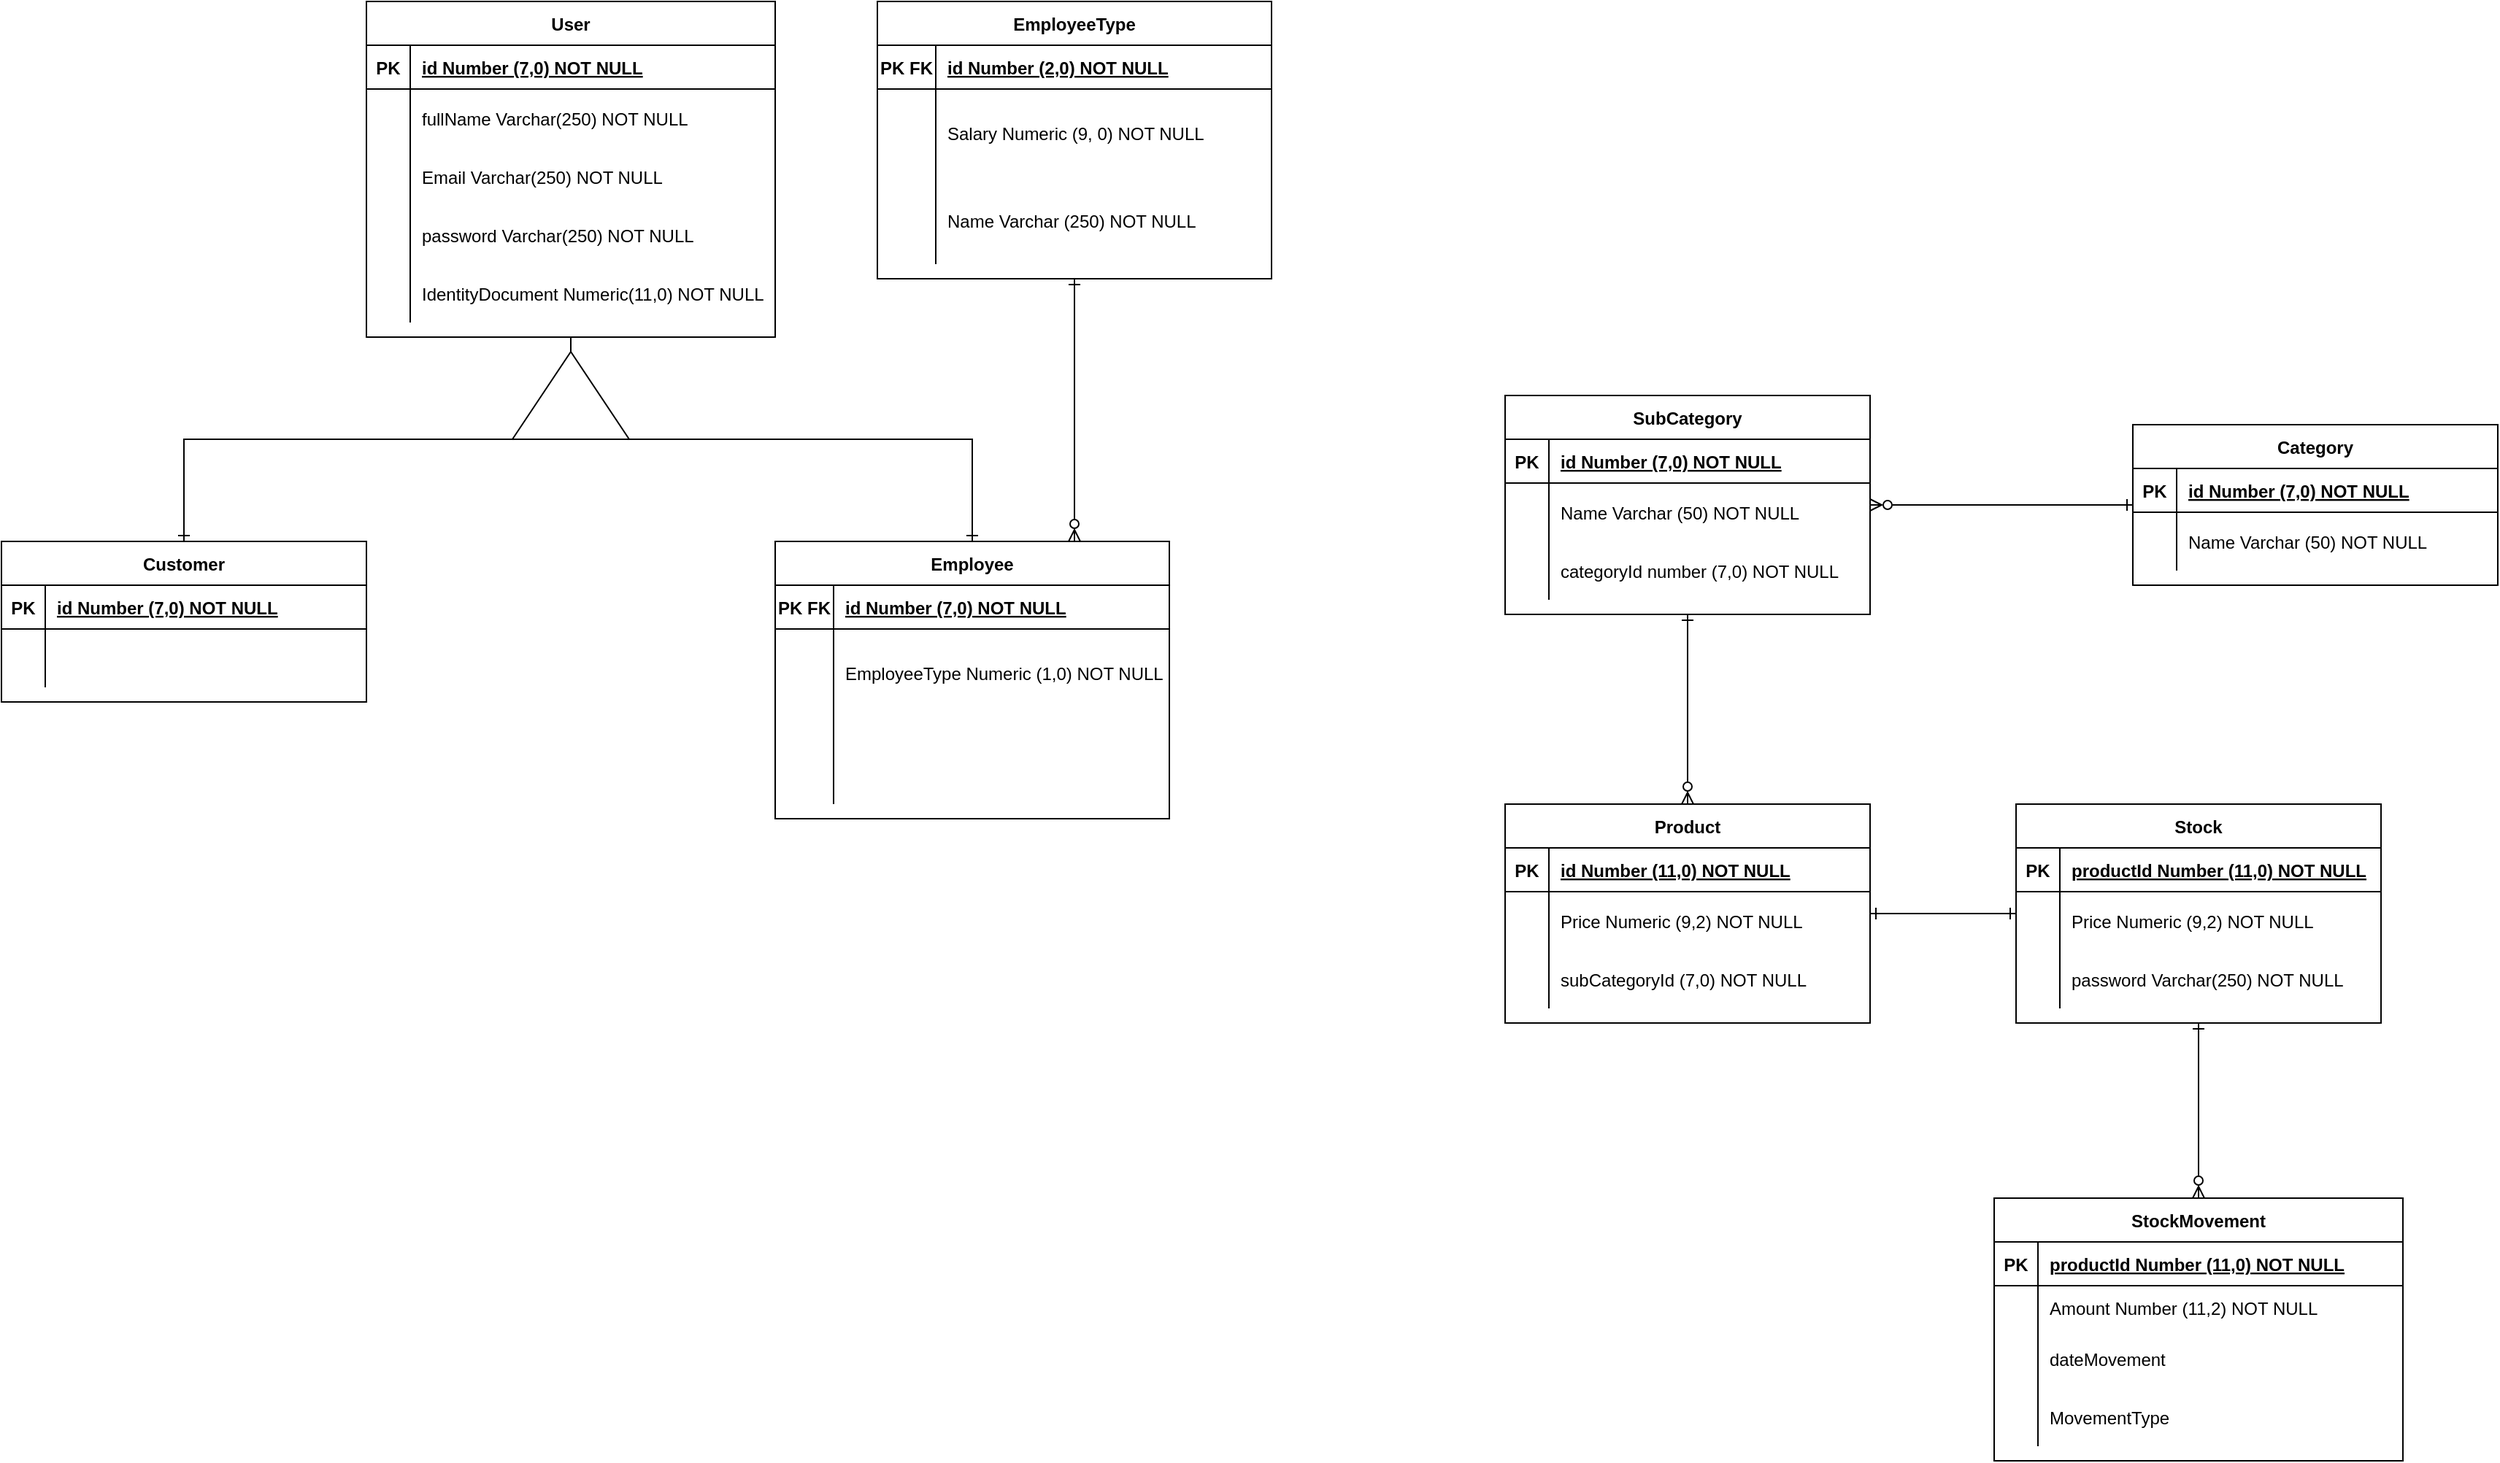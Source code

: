 <mxfile version="24.7.15">
  <diagram id="R2lEEEUBdFMjLlhIrx00" name="Page-1">
    <mxGraphModel dx="2993" dy="2274" grid="1" gridSize="10" guides="1" tooltips="1" connect="1" arrows="1" fold="1" page="1" pageScale="1" pageWidth="850" pageHeight="1100" math="0" shadow="0" extFonts="Permanent Marker^https://fonts.googleapis.com/css?family=Permanent+Marker">
      <root>
        <mxCell id="0" />
        <mxCell id="1" parent="0" />
        <mxCell id="vIV53fCaBAzKjN-cKPth-40" style="edgeStyle=orthogonalEdgeStyle;rounded=0;orthogonalLoop=1;jettySize=auto;html=1;endArrow=ERone;endFill=0;" edge="1" parent="1" source="vIV53fCaBAzKjN-cKPth-1" target="vIV53fCaBAzKjN-cKPth-27">
          <mxGeometry relative="1" as="geometry" />
        </mxCell>
        <mxCell id="vIV53fCaBAzKjN-cKPth-41" style="edgeStyle=orthogonalEdgeStyle;rounded=0;orthogonalLoop=1;jettySize=auto;html=1;entryX=0.5;entryY=0;entryDx=0;entryDy=0;endArrow=ERone;endFill=0;" edge="1" parent="1" source="vIV53fCaBAzKjN-cKPth-1" target="vIV53fCaBAzKjN-cKPth-14">
          <mxGeometry relative="1" as="geometry" />
        </mxCell>
        <mxCell id="vIV53fCaBAzKjN-cKPth-1" value="User" style="shape=table;startSize=30;container=1;collapsible=1;childLayout=tableLayout;fixedRows=1;rowLines=0;fontStyle=1;align=center;resizeLast=1;" vertex="1" parent="1">
          <mxGeometry x="110" y="-270" width="280" height="230" as="geometry" />
        </mxCell>
        <mxCell id="vIV53fCaBAzKjN-cKPth-2" value="" style="shape=partialRectangle;collapsible=0;dropTarget=0;pointerEvents=0;fillColor=none;points=[[0,0.5],[1,0.5]];portConstraint=eastwest;top=0;left=0;right=0;bottom=1;" vertex="1" parent="vIV53fCaBAzKjN-cKPth-1">
          <mxGeometry y="30" width="280" height="30" as="geometry" />
        </mxCell>
        <mxCell id="vIV53fCaBAzKjN-cKPth-3" value="PK" style="shape=partialRectangle;overflow=hidden;connectable=0;fillColor=none;top=0;left=0;bottom=0;right=0;fontStyle=1;" vertex="1" parent="vIV53fCaBAzKjN-cKPth-2">
          <mxGeometry width="30" height="30" as="geometry">
            <mxRectangle width="30" height="30" as="alternateBounds" />
          </mxGeometry>
        </mxCell>
        <mxCell id="vIV53fCaBAzKjN-cKPth-4" value="id Number (7,0) NOT NULL" style="shape=partialRectangle;overflow=hidden;connectable=0;fillColor=none;top=0;left=0;bottom=0;right=0;align=left;spacingLeft=6;fontStyle=5;" vertex="1" parent="vIV53fCaBAzKjN-cKPth-2">
          <mxGeometry x="30" width="250" height="30" as="geometry">
            <mxRectangle width="250" height="30" as="alternateBounds" />
          </mxGeometry>
        </mxCell>
        <mxCell id="vIV53fCaBAzKjN-cKPth-5" value="" style="shape=partialRectangle;collapsible=0;dropTarget=0;pointerEvents=0;fillColor=none;points=[[0,0.5],[1,0.5]];portConstraint=eastwest;top=0;left=0;right=0;bottom=0;" vertex="1" parent="vIV53fCaBAzKjN-cKPth-1">
          <mxGeometry y="60" width="280" height="40" as="geometry" />
        </mxCell>
        <mxCell id="vIV53fCaBAzKjN-cKPth-6" value="" style="shape=partialRectangle;overflow=hidden;connectable=0;fillColor=none;top=0;left=0;bottom=0;right=0;" vertex="1" parent="vIV53fCaBAzKjN-cKPth-5">
          <mxGeometry width="30" height="40" as="geometry">
            <mxRectangle width="30" height="40" as="alternateBounds" />
          </mxGeometry>
        </mxCell>
        <mxCell id="vIV53fCaBAzKjN-cKPth-7" value="fullName Varchar(250) NOT NULL" style="shape=partialRectangle;overflow=hidden;connectable=0;fillColor=none;top=0;left=0;bottom=0;right=0;align=left;spacingLeft=6;" vertex="1" parent="vIV53fCaBAzKjN-cKPth-5">
          <mxGeometry x="30" width="250" height="40" as="geometry">
            <mxRectangle width="250" height="40" as="alternateBounds" />
          </mxGeometry>
        </mxCell>
        <mxCell id="vIV53fCaBAzKjN-cKPth-8" value="" style="shape=partialRectangle;collapsible=0;dropTarget=0;pointerEvents=0;fillColor=none;points=[[0,0.5],[1,0.5]];portConstraint=eastwest;top=0;left=0;right=0;bottom=0;" vertex="1" parent="vIV53fCaBAzKjN-cKPth-1">
          <mxGeometry y="100" width="280" height="40" as="geometry" />
        </mxCell>
        <mxCell id="vIV53fCaBAzKjN-cKPth-9" value="" style="shape=partialRectangle;overflow=hidden;connectable=0;fillColor=none;top=0;left=0;bottom=0;right=0;" vertex="1" parent="vIV53fCaBAzKjN-cKPth-8">
          <mxGeometry width="30" height="40" as="geometry">
            <mxRectangle width="30" height="40" as="alternateBounds" />
          </mxGeometry>
        </mxCell>
        <mxCell id="vIV53fCaBAzKjN-cKPth-10" value="Email Varchar(250) NOT NULL" style="shape=partialRectangle;overflow=hidden;connectable=0;fillColor=none;top=0;left=0;bottom=0;right=0;align=left;spacingLeft=6;" vertex="1" parent="vIV53fCaBAzKjN-cKPth-8">
          <mxGeometry x="30" width="250" height="40" as="geometry">
            <mxRectangle width="250" height="40" as="alternateBounds" />
          </mxGeometry>
        </mxCell>
        <mxCell id="vIV53fCaBAzKjN-cKPth-11" value="" style="shape=partialRectangle;collapsible=0;dropTarget=0;pointerEvents=0;fillColor=none;points=[[0,0.5],[1,0.5]];portConstraint=eastwest;top=0;left=0;right=0;bottom=0;" vertex="1" parent="vIV53fCaBAzKjN-cKPth-1">
          <mxGeometry y="140" width="280" height="40" as="geometry" />
        </mxCell>
        <mxCell id="vIV53fCaBAzKjN-cKPth-12" value="" style="shape=partialRectangle;overflow=hidden;connectable=0;fillColor=none;top=0;left=0;bottom=0;right=0;" vertex="1" parent="vIV53fCaBAzKjN-cKPth-11">
          <mxGeometry width="30" height="40" as="geometry">
            <mxRectangle width="30" height="40" as="alternateBounds" />
          </mxGeometry>
        </mxCell>
        <mxCell id="vIV53fCaBAzKjN-cKPth-13" value="password Varchar(250) NOT NULL" style="shape=partialRectangle;overflow=hidden;connectable=0;fillColor=none;top=0;left=0;bottom=0;right=0;align=left;spacingLeft=6;" vertex="1" parent="vIV53fCaBAzKjN-cKPth-11">
          <mxGeometry x="30" width="250" height="40" as="geometry">
            <mxRectangle width="250" height="40" as="alternateBounds" />
          </mxGeometry>
        </mxCell>
        <mxCell id="vIV53fCaBAzKjN-cKPth-95" value="" style="shape=partialRectangle;collapsible=0;dropTarget=0;pointerEvents=0;fillColor=none;points=[[0,0.5],[1,0.5]];portConstraint=eastwest;top=0;left=0;right=0;bottom=0;" vertex="1" parent="vIV53fCaBAzKjN-cKPth-1">
          <mxGeometry y="180" width="280" height="40" as="geometry" />
        </mxCell>
        <mxCell id="vIV53fCaBAzKjN-cKPth-96" value="" style="shape=partialRectangle;overflow=hidden;connectable=0;fillColor=none;top=0;left=0;bottom=0;right=0;" vertex="1" parent="vIV53fCaBAzKjN-cKPth-95">
          <mxGeometry width="30" height="40" as="geometry">
            <mxRectangle width="30" height="40" as="alternateBounds" />
          </mxGeometry>
        </mxCell>
        <mxCell id="vIV53fCaBAzKjN-cKPth-97" value="IdentityDocument Numeric(11,0) NOT NULL" style="shape=partialRectangle;overflow=hidden;connectable=0;fillColor=none;top=0;left=0;bottom=0;right=0;align=left;spacingLeft=6;" vertex="1" parent="vIV53fCaBAzKjN-cKPth-95">
          <mxGeometry x="30" width="250" height="40" as="geometry">
            <mxRectangle width="250" height="40" as="alternateBounds" />
          </mxGeometry>
        </mxCell>
        <mxCell id="vIV53fCaBAzKjN-cKPth-14" value="Customer" style="shape=table;startSize=30;container=1;collapsible=1;childLayout=tableLayout;fixedRows=1;rowLines=0;fontStyle=1;align=center;resizeLast=1;" vertex="1" parent="1">
          <mxGeometry x="-140" y="100" width="250" height="110" as="geometry" />
        </mxCell>
        <mxCell id="vIV53fCaBAzKjN-cKPth-15" value="" style="shape=partialRectangle;collapsible=0;dropTarget=0;pointerEvents=0;fillColor=none;points=[[0,0.5],[1,0.5]];portConstraint=eastwest;top=0;left=0;right=0;bottom=1;" vertex="1" parent="vIV53fCaBAzKjN-cKPth-14">
          <mxGeometry y="30" width="250" height="30" as="geometry" />
        </mxCell>
        <mxCell id="vIV53fCaBAzKjN-cKPth-16" value="PK" style="shape=partialRectangle;overflow=hidden;connectable=0;fillColor=none;top=0;left=0;bottom=0;right=0;fontStyle=1;" vertex="1" parent="vIV53fCaBAzKjN-cKPth-15">
          <mxGeometry width="30" height="30" as="geometry">
            <mxRectangle width="30" height="30" as="alternateBounds" />
          </mxGeometry>
        </mxCell>
        <mxCell id="vIV53fCaBAzKjN-cKPth-17" value="id Number (7,0) NOT NULL" style="shape=partialRectangle;overflow=hidden;connectable=0;fillColor=none;top=0;left=0;bottom=0;right=0;align=left;spacingLeft=6;fontStyle=5;" vertex="1" parent="vIV53fCaBAzKjN-cKPth-15">
          <mxGeometry x="30" width="220" height="30" as="geometry">
            <mxRectangle width="220" height="30" as="alternateBounds" />
          </mxGeometry>
        </mxCell>
        <mxCell id="vIV53fCaBAzKjN-cKPth-18" value="" style="shape=partialRectangle;collapsible=0;dropTarget=0;pointerEvents=0;fillColor=none;points=[[0,0.5],[1,0.5]];portConstraint=eastwest;top=0;left=0;right=0;bottom=0;" vertex="1" parent="vIV53fCaBAzKjN-cKPth-14">
          <mxGeometry y="60" width="250" height="40" as="geometry" />
        </mxCell>
        <mxCell id="vIV53fCaBAzKjN-cKPth-19" value="" style="shape=partialRectangle;overflow=hidden;connectable=0;fillColor=none;top=0;left=0;bottom=0;right=0;" vertex="1" parent="vIV53fCaBAzKjN-cKPth-18">
          <mxGeometry width="30" height="40" as="geometry">
            <mxRectangle width="30" height="40" as="alternateBounds" />
          </mxGeometry>
        </mxCell>
        <mxCell id="vIV53fCaBAzKjN-cKPth-20" value="" style="shape=partialRectangle;overflow=hidden;connectable=0;fillColor=none;top=0;left=0;bottom=0;right=0;align=left;spacingLeft=6;" vertex="1" parent="vIV53fCaBAzKjN-cKPth-18">
          <mxGeometry x="30" width="220" height="40" as="geometry">
            <mxRectangle width="220" height="40" as="alternateBounds" />
          </mxGeometry>
        </mxCell>
        <mxCell id="vIV53fCaBAzKjN-cKPth-27" value="Employee" style="shape=table;startSize=30;container=1;collapsible=1;childLayout=tableLayout;fixedRows=1;rowLines=0;fontStyle=1;align=center;resizeLast=1;" vertex="1" parent="1">
          <mxGeometry x="390" y="100" width="270" height="190" as="geometry" />
        </mxCell>
        <mxCell id="vIV53fCaBAzKjN-cKPth-28" value="" style="shape=partialRectangle;collapsible=0;dropTarget=0;pointerEvents=0;fillColor=none;points=[[0,0.5],[1,0.5]];portConstraint=eastwest;top=0;left=0;right=0;bottom=1;" vertex="1" parent="vIV53fCaBAzKjN-cKPth-27">
          <mxGeometry y="30" width="270" height="30" as="geometry" />
        </mxCell>
        <mxCell id="vIV53fCaBAzKjN-cKPth-29" value="PK FK" style="shape=partialRectangle;overflow=hidden;connectable=0;fillColor=none;top=0;left=0;bottom=0;right=0;fontStyle=1;" vertex="1" parent="vIV53fCaBAzKjN-cKPth-28">
          <mxGeometry width="40" height="30" as="geometry">
            <mxRectangle width="40" height="30" as="alternateBounds" />
          </mxGeometry>
        </mxCell>
        <mxCell id="vIV53fCaBAzKjN-cKPth-30" value="id Number (7,0) NOT NULL" style="shape=partialRectangle;overflow=hidden;connectable=0;fillColor=none;top=0;left=0;bottom=0;right=0;align=left;spacingLeft=6;fontStyle=5;" vertex="1" parent="vIV53fCaBAzKjN-cKPth-28">
          <mxGeometry x="40" width="230" height="30" as="geometry">
            <mxRectangle width="230" height="30" as="alternateBounds" />
          </mxGeometry>
        </mxCell>
        <mxCell id="vIV53fCaBAzKjN-cKPth-31" value="" style="shape=partialRectangle;collapsible=0;dropTarget=0;pointerEvents=0;fillColor=none;points=[[0,0.5],[1,0.5]];portConstraint=eastwest;top=0;left=0;right=0;bottom=0;" vertex="1" parent="vIV53fCaBAzKjN-cKPth-27">
          <mxGeometry y="60" width="270" height="60" as="geometry" />
        </mxCell>
        <mxCell id="vIV53fCaBAzKjN-cKPth-32" value="" style="shape=partialRectangle;overflow=hidden;connectable=0;fillColor=none;top=0;left=0;bottom=0;right=0;" vertex="1" parent="vIV53fCaBAzKjN-cKPth-31">
          <mxGeometry width="40" height="60" as="geometry">
            <mxRectangle width="40" height="60" as="alternateBounds" />
          </mxGeometry>
        </mxCell>
        <mxCell id="vIV53fCaBAzKjN-cKPth-33" value="EmployeeType Numeric (1,0) NOT NULL" style="shape=partialRectangle;overflow=hidden;connectable=0;fillColor=none;top=0;left=0;bottom=0;right=0;align=left;spacingLeft=6;" vertex="1" parent="vIV53fCaBAzKjN-cKPth-31">
          <mxGeometry x="40" width="230" height="60" as="geometry">
            <mxRectangle width="230" height="60" as="alternateBounds" />
          </mxGeometry>
        </mxCell>
        <mxCell id="vIV53fCaBAzKjN-cKPth-99" value="" style="shape=partialRectangle;collapsible=0;dropTarget=0;pointerEvents=0;fillColor=none;points=[[0,0.5],[1,0.5]];portConstraint=eastwest;top=0;left=0;right=0;bottom=0;" vertex="1" parent="vIV53fCaBAzKjN-cKPth-27">
          <mxGeometry y="120" width="270" height="60" as="geometry" />
        </mxCell>
        <mxCell id="vIV53fCaBAzKjN-cKPth-100" value="" style="shape=partialRectangle;overflow=hidden;connectable=0;fillColor=none;top=0;left=0;bottom=0;right=0;" vertex="1" parent="vIV53fCaBAzKjN-cKPth-99">
          <mxGeometry width="40" height="60" as="geometry">
            <mxRectangle width="40" height="60" as="alternateBounds" />
          </mxGeometry>
        </mxCell>
        <mxCell id="vIV53fCaBAzKjN-cKPth-101" value="" style="shape=partialRectangle;overflow=hidden;connectable=0;fillColor=none;top=0;left=0;bottom=0;right=0;align=left;spacingLeft=6;" vertex="1" parent="vIV53fCaBAzKjN-cKPth-99">
          <mxGeometry x="40" width="230" height="60" as="geometry">
            <mxRectangle width="230" height="60" as="alternateBounds" />
          </mxGeometry>
        </mxCell>
        <mxCell id="vIV53fCaBAzKjN-cKPth-121" style="edgeStyle=orthogonalEdgeStyle;rounded=0;orthogonalLoop=1;jettySize=auto;html=1;startArrow=ERone;startFill=0;endArrow=ERzeroToMany;endFill=0;" edge="1" parent="1" source="vIV53fCaBAzKjN-cKPth-110" target="vIV53fCaBAzKjN-cKPth-27">
          <mxGeometry relative="1" as="geometry">
            <Array as="points">
              <mxPoint x="590" y="-100" />
              <mxPoint x="590" y="-100" />
            </Array>
          </mxGeometry>
        </mxCell>
        <mxCell id="vIV53fCaBAzKjN-cKPth-110" value="EmployeeType" style="shape=table;startSize=30;container=1;collapsible=1;childLayout=tableLayout;fixedRows=1;rowLines=0;fontStyle=1;align=center;resizeLast=1;" vertex="1" parent="1">
          <mxGeometry x="460" y="-270" width="270" height="190" as="geometry" />
        </mxCell>
        <mxCell id="vIV53fCaBAzKjN-cKPth-111" value="" style="shape=partialRectangle;collapsible=0;dropTarget=0;pointerEvents=0;fillColor=none;points=[[0,0.5],[1,0.5]];portConstraint=eastwest;top=0;left=0;right=0;bottom=1;" vertex="1" parent="vIV53fCaBAzKjN-cKPth-110">
          <mxGeometry y="30" width="270" height="30" as="geometry" />
        </mxCell>
        <mxCell id="vIV53fCaBAzKjN-cKPth-112" value="PK FK" style="shape=partialRectangle;overflow=hidden;connectable=0;fillColor=none;top=0;left=0;bottom=0;right=0;fontStyle=1;" vertex="1" parent="vIV53fCaBAzKjN-cKPth-111">
          <mxGeometry width="40" height="30" as="geometry">
            <mxRectangle width="40" height="30" as="alternateBounds" />
          </mxGeometry>
        </mxCell>
        <mxCell id="vIV53fCaBAzKjN-cKPth-113" value="id Number (2,0) NOT NULL" style="shape=partialRectangle;overflow=hidden;connectable=0;fillColor=none;top=0;left=0;bottom=0;right=0;align=left;spacingLeft=6;fontStyle=5;" vertex="1" parent="vIV53fCaBAzKjN-cKPth-111">
          <mxGeometry x="40" width="230" height="30" as="geometry">
            <mxRectangle width="230" height="30" as="alternateBounds" />
          </mxGeometry>
        </mxCell>
        <mxCell id="vIV53fCaBAzKjN-cKPth-114" value="" style="shape=partialRectangle;collapsible=0;dropTarget=0;pointerEvents=0;fillColor=none;points=[[0,0.5],[1,0.5]];portConstraint=eastwest;top=0;left=0;right=0;bottom=0;" vertex="1" parent="vIV53fCaBAzKjN-cKPth-110">
          <mxGeometry y="60" width="270" height="60" as="geometry" />
        </mxCell>
        <mxCell id="vIV53fCaBAzKjN-cKPth-115" value="" style="shape=partialRectangle;overflow=hidden;connectable=0;fillColor=none;top=0;left=0;bottom=0;right=0;" vertex="1" parent="vIV53fCaBAzKjN-cKPth-114">
          <mxGeometry width="40" height="60" as="geometry">
            <mxRectangle width="40" height="60" as="alternateBounds" />
          </mxGeometry>
        </mxCell>
        <mxCell id="vIV53fCaBAzKjN-cKPth-116" value="Salary Numeric (9, 0) NOT NULL" style="shape=partialRectangle;overflow=hidden;connectable=0;fillColor=none;top=0;left=0;bottom=0;right=0;align=left;spacingLeft=6;" vertex="1" parent="vIV53fCaBAzKjN-cKPth-114">
          <mxGeometry x="40" width="230" height="60" as="geometry">
            <mxRectangle width="230" height="60" as="alternateBounds" />
          </mxGeometry>
        </mxCell>
        <mxCell id="vIV53fCaBAzKjN-cKPth-117" value="" style="shape=partialRectangle;collapsible=0;dropTarget=0;pointerEvents=0;fillColor=none;points=[[0,0.5],[1,0.5]];portConstraint=eastwest;top=0;left=0;right=0;bottom=0;" vertex="1" parent="vIV53fCaBAzKjN-cKPth-110">
          <mxGeometry y="120" width="270" height="60" as="geometry" />
        </mxCell>
        <mxCell id="vIV53fCaBAzKjN-cKPth-118" value="" style="shape=partialRectangle;overflow=hidden;connectable=0;fillColor=none;top=0;left=0;bottom=0;right=0;" vertex="1" parent="vIV53fCaBAzKjN-cKPth-117">
          <mxGeometry width="40" height="60" as="geometry">
            <mxRectangle width="40" height="60" as="alternateBounds" />
          </mxGeometry>
        </mxCell>
        <mxCell id="vIV53fCaBAzKjN-cKPth-119" value="Name Varchar (250) NOT NULL" style="shape=partialRectangle;overflow=hidden;connectable=0;fillColor=none;top=0;left=0;bottom=0;right=0;align=left;spacingLeft=6;" vertex="1" parent="vIV53fCaBAzKjN-cKPth-117">
          <mxGeometry x="40" width="230" height="60" as="geometry">
            <mxRectangle width="230" height="60" as="alternateBounds" />
          </mxGeometry>
        </mxCell>
        <mxCell id="vIV53fCaBAzKjN-cKPth-328" style="edgeStyle=orthogonalEdgeStyle;rounded=0;orthogonalLoop=1;jettySize=auto;html=1;startArrow=ERone;startFill=0;endArrow=ERone;endFill=0;" edge="1" parent="1" source="vIV53fCaBAzKjN-cKPth-43" target="vIV53fCaBAzKjN-cKPth-308">
          <mxGeometry relative="1" as="geometry" />
        </mxCell>
        <mxCell id="vIV53fCaBAzKjN-cKPth-43" value="Product" style="shape=table;startSize=30;container=1;collapsible=1;childLayout=tableLayout;fixedRows=1;rowLines=0;fontStyle=1;align=center;resizeLast=1;" vertex="1" parent="1">
          <mxGeometry x="890" y="280" width="250" height="150" as="geometry" />
        </mxCell>
        <mxCell id="vIV53fCaBAzKjN-cKPth-44" value="" style="shape=partialRectangle;collapsible=0;dropTarget=0;pointerEvents=0;fillColor=none;points=[[0,0.5],[1,0.5]];portConstraint=eastwest;top=0;left=0;right=0;bottom=1;" vertex="1" parent="vIV53fCaBAzKjN-cKPth-43">
          <mxGeometry y="30" width="250" height="30" as="geometry" />
        </mxCell>
        <mxCell id="vIV53fCaBAzKjN-cKPth-45" value="PK" style="shape=partialRectangle;overflow=hidden;connectable=0;fillColor=none;top=0;left=0;bottom=0;right=0;fontStyle=1;" vertex="1" parent="vIV53fCaBAzKjN-cKPth-44">
          <mxGeometry width="30" height="30" as="geometry">
            <mxRectangle width="30" height="30" as="alternateBounds" />
          </mxGeometry>
        </mxCell>
        <mxCell id="vIV53fCaBAzKjN-cKPth-46" value="id Number (11,0) NOT NULL" style="shape=partialRectangle;overflow=hidden;connectable=0;fillColor=none;top=0;left=0;bottom=0;right=0;align=left;spacingLeft=6;fontStyle=5;" vertex="1" parent="vIV53fCaBAzKjN-cKPth-44">
          <mxGeometry x="30" width="220" height="30" as="geometry">
            <mxRectangle width="220" height="30" as="alternateBounds" />
          </mxGeometry>
        </mxCell>
        <mxCell id="vIV53fCaBAzKjN-cKPth-50" value="" style="shape=partialRectangle;collapsible=0;dropTarget=0;pointerEvents=0;fillColor=none;points=[[0,0.5],[1,0.5]];portConstraint=eastwest;top=0;left=0;right=0;bottom=0;" vertex="1" parent="vIV53fCaBAzKjN-cKPth-43">
          <mxGeometry y="60" width="250" height="40" as="geometry" />
        </mxCell>
        <mxCell id="vIV53fCaBAzKjN-cKPth-51" value="" style="shape=partialRectangle;overflow=hidden;connectable=0;fillColor=none;top=0;left=0;bottom=0;right=0;" vertex="1" parent="vIV53fCaBAzKjN-cKPth-50">
          <mxGeometry width="30" height="40" as="geometry">
            <mxRectangle width="30" height="40" as="alternateBounds" />
          </mxGeometry>
        </mxCell>
        <mxCell id="vIV53fCaBAzKjN-cKPth-52" value="Price Numeric (9,2) NOT NULL" style="shape=partialRectangle;overflow=hidden;connectable=0;fillColor=none;top=0;left=0;bottom=0;right=0;align=left;spacingLeft=6;" vertex="1" parent="vIV53fCaBAzKjN-cKPth-50">
          <mxGeometry x="30" width="220" height="40" as="geometry">
            <mxRectangle width="220" height="40" as="alternateBounds" />
          </mxGeometry>
        </mxCell>
        <mxCell id="vIV53fCaBAzKjN-cKPth-53" value="" style="shape=partialRectangle;collapsible=0;dropTarget=0;pointerEvents=0;fillColor=none;points=[[0,0.5],[1,0.5]];portConstraint=eastwest;top=0;left=0;right=0;bottom=0;" vertex="1" parent="vIV53fCaBAzKjN-cKPth-43">
          <mxGeometry y="100" width="250" height="40" as="geometry" />
        </mxCell>
        <mxCell id="vIV53fCaBAzKjN-cKPth-54" value="" style="shape=partialRectangle;overflow=hidden;connectable=0;fillColor=none;top=0;left=0;bottom=0;right=0;" vertex="1" parent="vIV53fCaBAzKjN-cKPth-53">
          <mxGeometry width="30" height="40" as="geometry">
            <mxRectangle width="30" height="40" as="alternateBounds" />
          </mxGeometry>
        </mxCell>
        <mxCell id="vIV53fCaBAzKjN-cKPth-55" value="subCategoryId (7,0) NOT NULL" style="shape=partialRectangle;overflow=hidden;connectable=0;fillColor=none;top=0;left=0;bottom=0;right=0;align=left;spacingLeft=6;" vertex="1" parent="vIV53fCaBAzKjN-cKPth-53">
          <mxGeometry x="30" width="220" height="40" as="geometry">
            <mxRectangle width="220" height="40" as="alternateBounds" />
          </mxGeometry>
        </mxCell>
        <mxCell id="vIV53fCaBAzKjN-cKPth-109" style="edgeStyle=orthogonalEdgeStyle;rounded=0;orthogonalLoop=1;jettySize=auto;html=1;endArrow=ERzeroToMany;endFill=0;startArrow=ERone;startFill=0;" edge="1" parent="1" source="vIV53fCaBAzKjN-cKPth-56" target="vIV53fCaBAzKjN-cKPth-82">
          <mxGeometry relative="1" as="geometry" />
        </mxCell>
        <mxCell id="vIV53fCaBAzKjN-cKPth-56" value="Category" style="shape=table;startSize=30;container=1;collapsible=1;childLayout=tableLayout;fixedRows=1;rowLines=0;fontStyle=1;align=center;resizeLast=1;" vertex="1" parent="1">
          <mxGeometry x="1320" y="20" width="250" height="110" as="geometry" />
        </mxCell>
        <mxCell id="vIV53fCaBAzKjN-cKPth-57" value="" style="shape=partialRectangle;collapsible=0;dropTarget=0;pointerEvents=0;fillColor=none;points=[[0,0.5],[1,0.5]];portConstraint=eastwest;top=0;left=0;right=0;bottom=1;" vertex="1" parent="vIV53fCaBAzKjN-cKPth-56">
          <mxGeometry y="30" width="250" height="30" as="geometry" />
        </mxCell>
        <mxCell id="vIV53fCaBAzKjN-cKPth-58" value="PK" style="shape=partialRectangle;overflow=hidden;connectable=0;fillColor=none;top=0;left=0;bottom=0;right=0;fontStyle=1;" vertex="1" parent="vIV53fCaBAzKjN-cKPth-57">
          <mxGeometry width="30" height="30" as="geometry">
            <mxRectangle width="30" height="30" as="alternateBounds" />
          </mxGeometry>
        </mxCell>
        <mxCell id="vIV53fCaBAzKjN-cKPth-59" value="id Number (7,0) NOT NULL" style="shape=partialRectangle;overflow=hidden;connectable=0;fillColor=none;top=0;left=0;bottom=0;right=0;align=left;spacingLeft=6;fontStyle=5;" vertex="1" parent="vIV53fCaBAzKjN-cKPth-57">
          <mxGeometry x="30" width="220" height="30" as="geometry">
            <mxRectangle width="220" height="30" as="alternateBounds" />
          </mxGeometry>
        </mxCell>
        <mxCell id="vIV53fCaBAzKjN-cKPth-60" value="" style="shape=partialRectangle;collapsible=0;dropTarget=0;pointerEvents=0;fillColor=none;points=[[0,0.5],[1,0.5]];portConstraint=eastwest;top=0;left=0;right=0;bottom=0;" vertex="1" parent="vIV53fCaBAzKjN-cKPth-56">
          <mxGeometry y="60" width="250" height="40" as="geometry" />
        </mxCell>
        <mxCell id="vIV53fCaBAzKjN-cKPth-61" value="" style="shape=partialRectangle;overflow=hidden;connectable=0;fillColor=none;top=0;left=0;bottom=0;right=0;" vertex="1" parent="vIV53fCaBAzKjN-cKPth-60">
          <mxGeometry width="30" height="40" as="geometry">
            <mxRectangle width="30" height="40" as="alternateBounds" />
          </mxGeometry>
        </mxCell>
        <mxCell id="vIV53fCaBAzKjN-cKPth-62" value="Name Varchar (50) NOT NULL" style="shape=partialRectangle;overflow=hidden;connectable=0;fillColor=none;top=0;left=0;bottom=0;right=0;align=left;spacingLeft=6;" vertex="1" parent="vIV53fCaBAzKjN-cKPth-60">
          <mxGeometry x="30" width="220" height="40" as="geometry">
            <mxRectangle width="220" height="40" as="alternateBounds" />
          </mxGeometry>
        </mxCell>
        <mxCell id="vIV53fCaBAzKjN-cKPth-122" style="edgeStyle=orthogonalEdgeStyle;rounded=0;orthogonalLoop=1;jettySize=auto;html=1;endArrow=ERzeroToMany;endFill=0;startArrow=ERone;startFill=0;" edge="1" parent="1" source="vIV53fCaBAzKjN-cKPth-82" target="vIV53fCaBAzKjN-cKPth-43">
          <mxGeometry relative="1" as="geometry" />
        </mxCell>
        <mxCell id="vIV53fCaBAzKjN-cKPth-82" value="SubCategory" style="shape=table;startSize=30;container=1;collapsible=1;childLayout=tableLayout;fixedRows=1;rowLines=0;fontStyle=1;align=center;resizeLast=1;" vertex="1" parent="1">
          <mxGeometry x="890" width="250" height="150" as="geometry" />
        </mxCell>
        <mxCell id="vIV53fCaBAzKjN-cKPth-83" value="" style="shape=partialRectangle;collapsible=0;dropTarget=0;pointerEvents=0;fillColor=none;points=[[0,0.5],[1,0.5]];portConstraint=eastwest;top=0;left=0;right=0;bottom=1;" vertex="1" parent="vIV53fCaBAzKjN-cKPth-82">
          <mxGeometry y="30" width="250" height="30" as="geometry" />
        </mxCell>
        <mxCell id="vIV53fCaBAzKjN-cKPth-84" value="PK" style="shape=partialRectangle;overflow=hidden;connectable=0;fillColor=none;top=0;left=0;bottom=0;right=0;fontStyle=1;" vertex="1" parent="vIV53fCaBAzKjN-cKPth-83">
          <mxGeometry width="30" height="30" as="geometry">
            <mxRectangle width="30" height="30" as="alternateBounds" />
          </mxGeometry>
        </mxCell>
        <mxCell id="vIV53fCaBAzKjN-cKPth-85" value="id Number (7,0) NOT NULL" style="shape=partialRectangle;overflow=hidden;connectable=0;fillColor=none;top=0;left=0;bottom=0;right=0;align=left;spacingLeft=6;fontStyle=5;" vertex="1" parent="vIV53fCaBAzKjN-cKPth-83">
          <mxGeometry x="30" width="220" height="30" as="geometry">
            <mxRectangle width="220" height="30" as="alternateBounds" />
          </mxGeometry>
        </mxCell>
        <mxCell id="vIV53fCaBAzKjN-cKPth-105" value="" style="shape=partialRectangle;collapsible=0;dropTarget=0;pointerEvents=0;fillColor=none;points=[[0,0.5],[1,0.5]];portConstraint=eastwest;top=0;left=0;right=0;bottom=0;" vertex="1" parent="vIV53fCaBAzKjN-cKPth-82">
          <mxGeometry y="60" width="250" height="40" as="geometry" />
        </mxCell>
        <mxCell id="vIV53fCaBAzKjN-cKPth-106" value="" style="shape=partialRectangle;overflow=hidden;connectable=0;fillColor=none;top=0;left=0;bottom=0;right=0;" vertex="1" parent="vIV53fCaBAzKjN-cKPth-105">
          <mxGeometry width="30" height="40" as="geometry">
            <mxRectangle width="30" height="40" as="alternateBounds" />
          </mxGeometry>
        </mxCell>
        <mxCell id="vIV53fCaBAzKjN-cKPth-107" value="Name Varchar (50) NOT NULL" style="shape=partialRectangle;overflow=hidden;connectable=0;fillColor=none;top=0;left=0;bottom=0;right=0;align=left;spacingLeft=6;" vertex="1" parent="vIV53fCaBAzKjN-cKPth-105">
          <mxGeometry x="30" width="220" height="40" as="geometry">
            <mxRectangle width="220" height="40" as="alternateBounds" />
          </mxGeometry>
        </mxCell>
        <mxCell id="vIV53fCaBAzKjN-cKPth-92" value="" style="shape=partialRectangle;collapsible=0;dropTarget=0;pointerEvents=0;fillColor=none;points=[[0,0.5],[1,0.5]];portConstraint=eastwest;top=0;left=0;right=0;bottom=0;" vertex="1" parent="vIV53fCaBAzKjN-cKPth-82">
          <mxGeometry y="100" width="250" height="40" as="geometry" />
        </mxCell>
        <mxCell id="vIV53fCaBAzKjN-cKPth-93" value="" style="shape=partialRectangle;overflow=hidden;connectable=0;fillColor=none;top=0;left=0;bottom=0;right=0;" vertex="1" parent="vIV53fCaBAzKjN-cKPth-92">
          <mxGeometry width="30" height="40" as="geometry">
            <mxRectangle width="30" height="40" as="alternateBounds" />
          </mxGeometry>
        </mxCell>
        <mxCell id="vIV53fCaBAzKjN-cKPth-94" value="categoryId number (7,0) NOT NULL" style="shape=partialRectangle;overflow=hidden;connectable=0;fillColor=none;top=0;left=0;bottom=0;right=0;align=left;spacingLeft=6;" vertex="1" parent="vIV53fCaBAzKjN-cKPth-92">
          <mxGeometry x="30" width="220" height="40" as="geometry">
            <mxRectangle width="220" height="40" as="alternateBounds" />
          </mxGeometry>
        </mxCell>
        <mxCell id="vIV53fCaBAzKjN-cKPth-98" value="" style="triangle;whiteSpace=wrap;html=1;rotation=-90;" vertex="1" parent="1">
          <mxGeometry x="220" y="-40" width="60" height="80" as="geometry" />
        </mxCell>
        <mxCell id="vIV53fCaBAzKjN-cKPth-329" style="edgeStyle=orthogonalEdgeStyle;rounded=0;orthogonalLoop=1;jettySize=auto;html=1;endArrow=ERzeroToMany;endFill=0;startArrow=ERone;startFill=0;" edge="1" parent="1" source="vIV53fCaBAzKjN-cKPth-308" target="vIV53fCaBAzKjN-cKPth-318">
          <mxGeometry relative="1" as="geometry" />
        </mxCell>
        <mxCell id="vIV53fCaBAzKjN-cKPth-308" value="Stock" style="shape=table;startSize=30;container=1;collapsible=1;childLayout=tableLayout;fixedRows=1;rowLines=0;fontStyle=1;align=center;resizeLast=1;" vertex="1" parent="1">
          <mxGeometry x="1240" y="280" width="250" height="150" as="geometry" />
        </mxCell>
        <mxCell id="vIV53fCaBAzKjN-cKPth-309" value="" style="shape=partialRectangle;collapsible=0;dropTarget=0;pointerEvents=0;fillColor=none;points=[[0,0.5],[1,0.5]];portConstraint=eastwest;top=0;left=0;right=0;bottom=1;" vertex="1" parent="vIV53fCaBAzKjN-cKPth-308">
          <mxGeometry y="30" width="250" height="30" as="geometry" />
        </mxCell>
        <mxCell id="vIV53fCaBAzKjN-cKPth-310" value="PK" style="shape=partialRectangle;overflow=hidden;connectable=0;fillColor=none;top=0;left=0;bottom=0;right=0;fontStyle=1;" vertex="1" parent="vIV53fCaBAzKjN-cKPth-309">
          <mxGeometry width="30" height="30" as="geometry">
            <mxRectangle width="30" height="30" as="alternateBounds" />
          </mxGeometry>
        </mxCell>
        <mxCell id="vIV53fCaBAzKjN-cKPth-311" value="productId Number (11,0) NOT NULL" style="shape=partialRectangle;overflow=hidden;connectable=0;fillColor=none;top=0;left=0;bottom=0;right=0;align=left;spacingLeft=6;fontStyle=5;" vertex="1" parent="vIV53fCaBAzKjN-cKPth-309">
          <mxGeometry x="30" width="220" height="30" as="geometry">
            <mxRectangle width="220" height="30" as="alternateBounds" />
          </mxGeometry>
        </mxCell>
        <mxCell id="vIV53fCaBAzKjN-cKPth-312" value="" style="shape=partialRectangle;collapsible=0;dropTarget=0;pointerEvents=0;fillColor=none;points=[[0,0.5],[1,0.5]];portConstraint=eastwest;top=0;left=0;right=0;bottom=0;" vertex="1" parent="vIV53fCaBAzKjN-cKPth-308">
          <mxGeometry y="60" width="250" height="40" as="geometry" />
        </mxCell>
        <mxCell id="vIV53fCaBAzKjN-cKPth-313" value="" style="shape=partialRectangle;overflow=hidden;connectable=0;fillColor=none;top=0;left=0;bottom=0;right=0;" vertex="1" parent="vIV53fCaBAzKjN-cKPth-312">
          <mxGeometry width="30" height="40" as="geometry">
            <mxRectangle width="30" height="40" as="alternateBounds" />
          </mxGeometry>
        </mxCell>
        <mxCell id="vIV53fCaBAzKjN-cKPth-314" value="Price Numeric (9,2) NOT NULL" style="shape=partialRectangle;overflow=hidden;connectable=0;fillColor=none;top=0;left=0;bottom=0;right=0;align=left;spacingLeft=6;" vertex="1" parent="vIV53fCaBAzKjN-cKPth-312">
          <mxGeometry x="30" width="220" height="40" as="geometry">
            <mxRectangle width="220" height="40" as="alternateBounds" />
          </mxGeometry>
        </mxCell>
        <mxCell id="vIV53fCaBAzKjN-cKPth-315" value="" style="shape=partialRectangle;collapsible=0;dropTarget=0;pointerEvents=0;fillColor=none;points=[[0,0.5],[1,0.5]];portConstraint=eastwest;top=0;left=0;right=0;bottom=0;" vertex="1" parent="vIV53fCaBAzKjN-cKPth-308">
          <mxGeometry y="100" width="250" height="40" as="geometry" />
        </mxCell>
        <mxCell id="vIV53fCaBAzKjN-cKPth-316" value="" style="shape=partialRectangle;overflow=hidden;connectable=0;fillColor=none;top=0;left=0;bottom=0;right=0;" vertex="1" parent="vIV53fCaBAzKjN-cKPth-315">
          <mxGeometry width="30" height="40" as="geometry">
            <mxRectangle width="30" height="40" as="alternateBounds" />
          </mxGeometry>
        </mxCell>
        <mxCell id="vIV53fCaBAzKjN-cKPth-317" value="password Varchar(250) NOT NULL" style="shape=partialRectangle;overflow=hidden;connectable=0;fillColor=none;top=0;left=0;bottom=0;right=0;align=left;spacingLeft=6;" vertex="1" parent="vIV53fCaBAzKjN-cKPth-315">
          <mxGeometry x="30" width="220" height="40" as="geometry">
            <mxRectangle width="220" height="40" as="alternateBounds" />
          </mxGeometry>
        </mxCell>
        <mxCell id="vIV53fCaBAzKjN-cKPth-318" value="StockMovement" style="shape=table;startSize=30;container=1;collapsible=1;childLayout=tableLayout;fixedRows=1;rowLines=0;fontStyle=1;align=center;resizeLast=1;" vertex="1" parent="1">
          <mxGeometry x="1225" y="550" width="280" height="180" as="geometry" />
        </mxCell>
        <mxCell id="vIV53fCaBAzKjN-cKPth-319" value="" style="shape=partialRectangle;collapsible=0;dropTarget=0;pointerEvents=0;fillColor=none;points=[[0,0.5],[1,0.5]];portConstraint=eastwest;top=0;left=0;right=0;bottom=1;" vertex="1" parent="vIV53fCaBAzKjN-cKPth-318">
          <mxGeometry y="30" width="280" height="30" as="geometry" />
        </mxCell>
        <mxCell id="vIV53fCaBAzKjN-cKPth-320" value="PK" style="shape=partialRectangle;overflow=hidden;connectable=0;fillColor=none;top=0;left=0;bottom=0;right=0;fontStyle=1;" vertex="1" parent="vIV53fCaBAzKjN-cKPth-319">
          <mxGeometry width="30" height="30" as="geometry">
            <mxRectangle width="30" height="30" as="alternateBounds" />
          </mxGeometry>
        </mxCell>
        <mxCell id="vIV53fCaBAzKjN-cKPth-321" value="productId Number (11,0) NOT NULL" style="shape=partialRectangle;overflow=hidden;connectable=0;fillColor=none;top=0;left=0;bottom=0;right=0;align=left;spacingLeft=6;fontStyle=5;" vertex="1" parent="vIV53fCaBAzKjN-cKPth-319">
          <mxGeometry x="30" width="250" height="30" as="geometry">
            <mxRectangle width="250" height="30" as="alternateBounds" />
          </mxGeometry>
        </mxCell>
        <mxCell id="vIV53fCaBAzKjN-cKPth-322" value="" style="shape=partialRectangle;collapsible=0;dropTarget=0;pointerEvents=0;fillColor=none;points=[[0,0.5],[1,0.5]];portConstraint=eastwest;top=0;left=0;right=0;bottom=0;" vertex="1" parent="vIV53fCaBAzKjN-cKPth-318">
          <mxGeometry y="60" width="280" height="30" as="geometry" />
        </mxCell>
        <mxCell id="vIV53fCaBAzKjN-cKPth-323" value="" style="shape=partialRectangle;overflow=hidden;connectable=0;fillColor=none;top=0;left=0;bottom=0;right=0;" vertex="1" parent="vIV53fCaBAzKjN-cKPth-322">
          <mxGeometry width="30" height="30" as="geometry">
            <mxRectangle width="30" height="30" as="alternateBounds" />
          </mxGeometry>
        </mxCell>
        <mxCell id="vIV53fCaBAzKjN-cKPth-324" value="Amount Number (11,2) NOT NULL" style="shape=partialRectangle;overflow=hidden;connectable=0;fillColor=none;top=0;left=0;bottom=0;right=0;align=left;spacingLeft=6;" vertex="1" parent="vIV53fCaBAzKjN-cKPth-322">
          <mxGeometry x="30" width="250" height="30" as="geometry">
            <mxRectangle width="250" height="30" as="alternateBounds" />
          </mxGeometry>
        </mxCell>
        <mxCell id="vIV53fCaBAzKjN-cKPth-325" value="" style="shape=partialRectangle;collapsible=0;dropTarget=0;pointerEvents=0;fillColor=none;points=[[0,0.5],[1,0.5]];portConstraint=eastwest;top=0;left=0;right=0;bottom=0;" vertex="1" parent="vIV53fCaBAzKjN-cKPth-318">
          <mxGeometry y="90" width="280" height="40" as="geometry" />
        </mxCell>
        <mxCell id="vIV53fCaBAzKjN-cKPth-326" value="" style="shape=partialRectangle;overflow=hidden;connectable=0;fillColor=none;top=0;left=0;bottom=0;right=0;" vertex="1" parent="vIV53fCaBAzKjN-cKPth-325">
          <mxGeometry width="30" height="40" as="geometry">
            <mxRectangle width="30" height="40" as="alternateBounds" />
          </mxGeometry>
        </mxCell>
        <mxCell id="vIV53fCaBAzKjN-cKPth-327" value="dateMovement" style="shape=partialRectangle;overflow=hidden;connectable=0;fillColor=none;top=0;left=0;bottom=0;right=0;align=left;spacingLeft=6;" vertex="1" parent="vIV53fCaBAzKjN-cKPth-325">
          <mxGeometry x="30" width="250" height="40" as="geometry">
            <mxRectangle width="250" height="40" as="alternateBounds" />
          </mxGeometry>
        </mxCell>
        <mxCell id="vIV53fCaBAzKjN-cKPth-330" value="" style="shape=partialRectangle;collapsible=0;dropTarget=0;pointerEvents=0;fillColor=none;points=[[0,0.5],[1,0.5]];portConstraint=eastwest;top=0;left=0;right=0;bottom=0;" vertex="1" parent="vIV53fCaBAzKjN-cKPth-318">
          <mxGeometry y="130" width="280" height="40" as="geometry" />
        </mxCell>
        <mxCell id="vIV53fCaBAzKjN-cKPth-331" value="" style="shape=partialRectangle;overflow=hidden;connectable=0;fillColor=none;top=0;left=0;bottom=0;right=0;" vertex="1" parent="vIV53fCaBAzKjN-cKPth-330">
          <mxGeometry width="30" height="40" as="geometry">
            <mxRectangle width="30" height="40" as="alternateBounds" />
          </mxGeometry>
        </mxCell>
        <mxCell id="vIV53fCaBAzKjN-cKPth-332" value="MovementType" style="shape=partialRectangle;overflow=hidden;connectable=0;fillColor=none;top=0;left=0;bottom=0;right=0;align=left;spacingLeft=6;" vertex="1" parent="vIV53fCaBAzKjN-cKPth-330">
          <mxGeometry x="30" width="250" height="40" as="geometry">
            <mxRectangle width="250" height="40" as="alternateBounds" />
          </mxGeometry>
        </mxCell>
      </root>
    </mxGraphModel>
  </diagram>
</mxfile>
